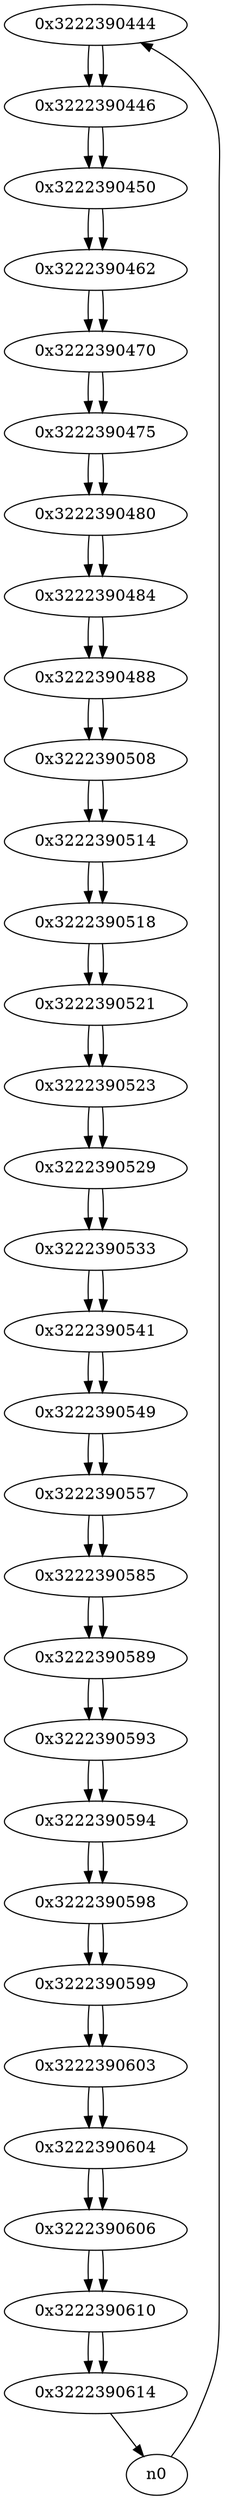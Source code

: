 digraph G{
/* nodes */
  n1 [label="0x3222390444"]
  n2 [label="0x3222390446"]
  n3 [label="0x3222390450"]
  n4 [label="0x3222390462"]
  n5 [label="0x3222390470"]
  n6 [label="0x3222390475"]
  n7 [label="0x3222390480"]
  n8 [label="0x3222390484"]
  n9 [label="0x3222390488"]
  n10 [label="0x3222390508"]
  n11 [label="0x3222390514"]
  n12 [label="0x3222390518"]
  n13 [label="0x3222390521"]
  n14 [label="0x3222390523"]
  n15 [label="0x3222390529"]
  n16 [label="0x3222390533"]
  n17 [label="0x3222390541"]
  n18 [label="0x3222390549"]
  n19 [label="0x3222390557"]
  n20 [label="0x3222390585"]
  n21 [label="0x3222390589"]
  n22 [label="0x3222390593"]
  n23 [label="0x3222390594"]
  n24 [label="0x3222390598"]
  n25 [label="0x3222390599"]
  n26 [label="0x3222390603"]
  n27 [label="0x3222390604"]
  n28 [label="0x3222390606"]
  n29 [label="0x3222390610"]
  n30 [label="0x3222390614"]
/* edges */
n1 -> n2;
n0 -> n1;
n2 -> n3;
n1 -> n2;
n3 -> n4;
n2 -> n3;
n4 -> n5;
n3 -> n4;
n5 -> n6;
n4 -> n5;
n6 -> n7;
n5 -> n6;
n7 -> n8;
n6 -> n7;
n8 -> n9;
n7 -> n8;
n9 -> n10;
n8 -> n9;
n10 -> n11;
n9 -> n10;
n11 -> n12;
n10 -> n11;
n12 -> n13;
n11 -> n12;
n13 -> n14;
n12 -> n13;
n14 -> n15;
n13 -> n14;
n15 -> n16;
n14 -> n15;
n16 -> n17;
n15 -> n16;
n17 -> n18;
n16 -> n17;
n18 -> n19;
n17 -> n18;
n19 -> n20;
n18 -> n19;
n20 -> n21;
n19 -> n20;
n21 -> n22;
n20 -> n21;
n22 -> n23;
n21 -> n22;
n23 -> n24;
n22 -> n23;
n24 -> n25;
n23 -> n24;
n25 -> n26;
n24 -> n25;
n26 -> n27;
n25 -> n26;
n27 -> n28;
n26 -> n27;
n28 -> n29;
n27 -> n28;
n29 -> n30;
n28 -> n29;
n30 -> n0;
n29 -> n30;
}
